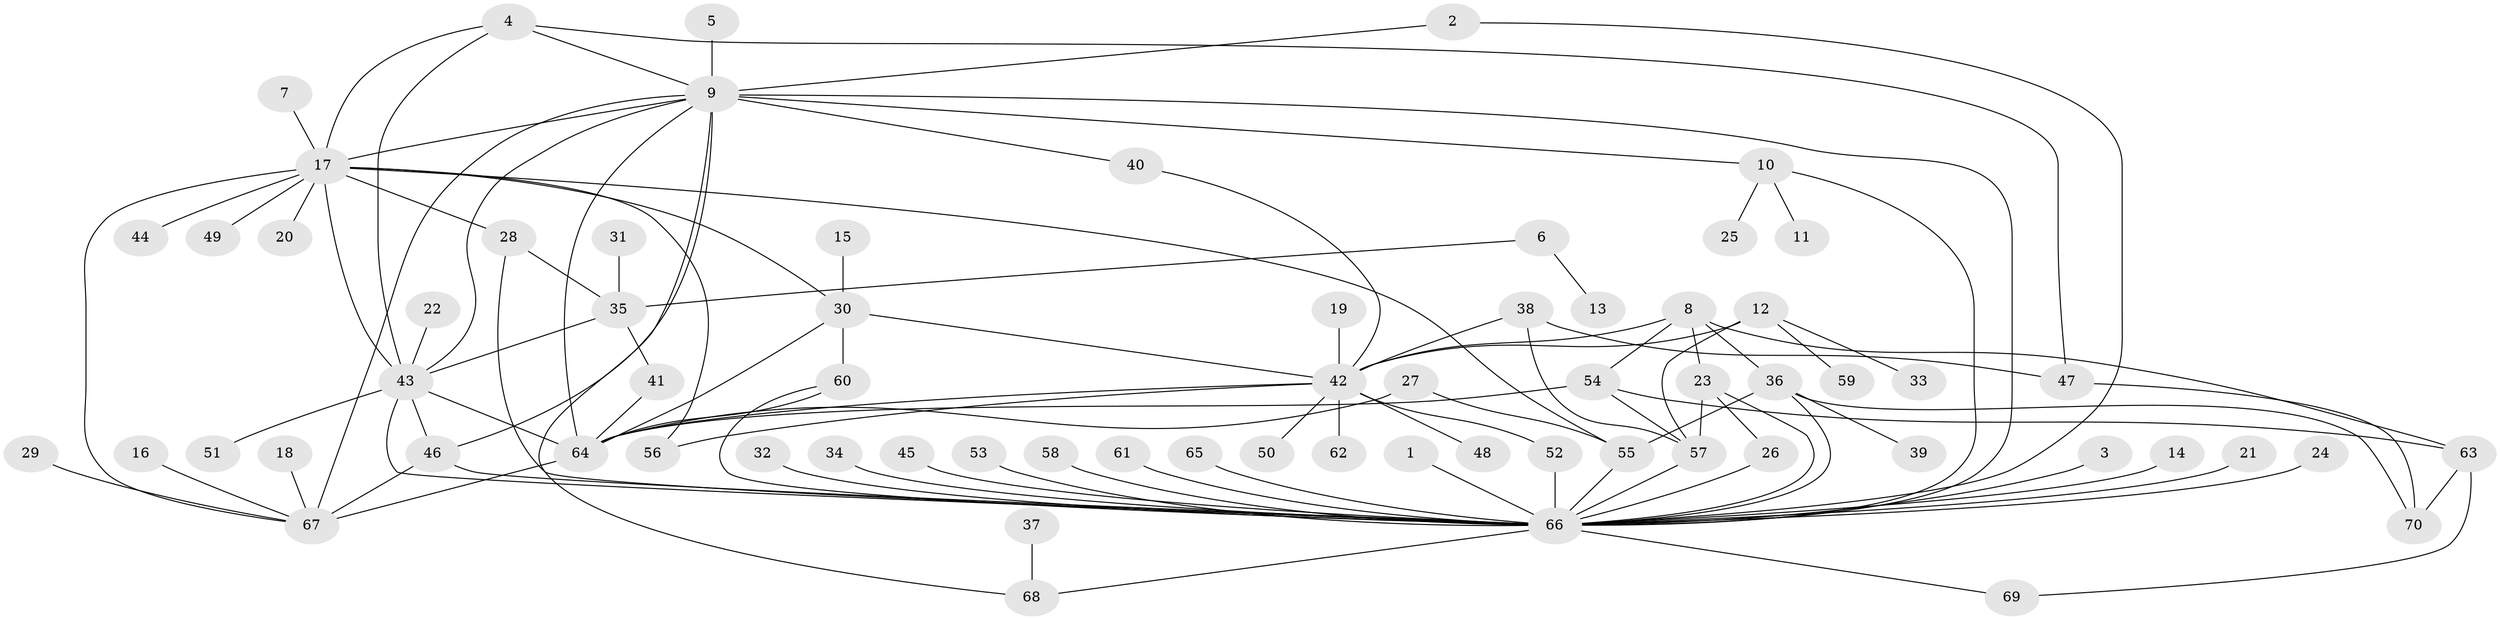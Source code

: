 // original degree distribution, {12: 0.007142857142857143, 31: 0.007142857142857143, 13: 0.007142857142857143, 9: 0.014285714285714285, 14: 0.014285714285714285, 1: 0.4857142857142857, 2: 0.22142857142857142, 4: 0.07142857142857142, 3: 0.12142857142857143, 6: 0.02857142857142857, 15: 0.007142857142857143, 5: 0.014285714285714285}
// Generated by graph-tools (version 1.1) at 2025/01/03/09/25 03:01:39]
// undirected, 70 vertices, 108 edges
graph export_dot {
graph [start="1"]
  node [color=gray90,style=filled];
  1;
  2;
  3;
  4;
  5;
  6;
  7;
  8;
  9;
  10;
  11;
  12;
  13;
  14;
  15;
  16;
  17;
  18;
  19;
  20;
  21;
  22;
  23;
  24;
  25;
  26;
  27;
  28;
  29;
  30;
  31;
  32;
  33;
  34;
  35;
  36;
  37;
  38;
  39;
  40;
  41;
  42;
  43;
  44;
  45;
  46;
  47;
  48;
  49;
  50;
  51;
  52;
  53;
  54;
  55;
  56;
  57;
  58;
  59;
  60;
  61;
  62;
  63;
  64;
  65;
  66;
  67;
  68;
  69;
  70;
  1 -- 66 [weight=1.0];
  2 -- 9 [weight=1.0];
  2 -- 66 [weight=1.0];
  3 -- 66 [weight=1.0];
  4 -- 9 [weight=1.0];
  4 -- 17 [weight=1.0];
  4 -- 43 [weight=1.0];
  4 -- 47 [weight=1.0];
  5 -- 9 [weight=1.0];
  6 -- 13 [weight=1.0];
  6 -- 35 [weight=1.0];
  7 -- 17 [weight=1.0];
  8 -- 23 [weight=1.0];
  8 -- 36 [weight=1.0];
  8 -- 42 [weight=1.0];
  8 -- 54 [weight=1.0];
  8 -- 63 [weight=1.0];
  9 -- 10 [weight=1.0];
  9 -- 17 [weight=1.0];
  9 -- 40 [weight=1.0];
  9 -- 43 [weight=1.0];
  9 -- 46 [weight=1.0];
  9 -- 64 [weight=1.0];
  9 -- 66 [weight=1.0];
  9 -- 67 [weight=1.0];
  9 -- 68 [weight=1.0];
  10 -- 11 [weight=1.0];
  10 -- 25 [weight=1.0];
  10 -- 66 [weight=1.0];
  12 -- 33 [weight=1.0];
  12 -- 42 [weight=2.0];
  12 -- 57 [weight=1.0];
  12 -- 59 [weight=1.0];
  14 -- 66 [weight=1.0];
  15 -- 30 [weight=1.0];
  16 -- 67 [weight=1.0];
  17 -- 20 [weight=1.0];
  17 -- 28 [weight=1.0];
  17 -- 30 [weight=1.0];
  17 -- 43 [weight=1.0];
  17 -- 44 [weight=1.0];
  17 -- 49 [weight=1.0];
  17 -- 55 [weight=1.0];
  17 -- 56 [weight=1.0];
  17 -- 67 [weight=1.0];
  18 -- 67 [weight=1.0];
  19 -- 42 [weight=1.0];
  21 -- 66 [weight=1.0];
  22 -- 43 [weight=1.0];
  23 -- 26 [weight=1.0];
  23 -- 57 [weight=1.0];
  23 -- 66 [weight=1.0];
  24 -- 66 [weight=1.0];
  26 -- 66 [weight=1.0];
  27 -- 55 [weight=1.0];
  27 -- 64 [weight=2.0];
  28 -- 35 [weight=1.0];
  28 -- 66 [weight=1.0];
  29 -- 67 [weight=1.0];
  30 -- 42 [weight=1.0];
  30 -- 60 [weight=1.0];
  30 -- 64 [weight=1.0];
  31 -- 35 [weight=1.0];
  32 -- 66 [weight=1.0];
  34 -- 66 [weight=1.0];
  35 -- 41 [weight=1.0];
  35 -- 43 [weight=1.0];
  36 -- 39 [weight=1.0];
  36 -- 55 [weight=1.0];
  36 -- 66 [weight=1.0];
  36 -- 70 [weight=1.0];
  37 -- 68 [weight=1.0];
  38 -- 42 [weight=1.0];
  38 -- 47 [weight=1.0];
  38 -- 57 [weight=1.0];
  40 -- 42 [weight=1.0];
  41 -- 64 [weight=1.0];
  42 -- 48 [weight=1.0];
  42 -- 50 [weight=1.0];
  42 -- 52 [weight=1.0];
  42 -- 56 [weight=1.0];
  42 -- 62 [weight=1.0];
  42 -- 64 [weight=1.0];
  43 -- 46 [weight=1.0];
  43 -- 51 [weight=2.0];
  43 -- 64 [weight=1.0];
  43 -- 66 [weight=1.0];
  45 -- 66 [weight=1.0];
  46 -- 66 [weight=1.0];
  46 -- 67 [weight=2.0];
  47 -- 70 [weight=1.0];
  52 -- 66 [weight=1.0];
  53 -- 66 [weight=1.0];
  54 -- 57 [weight=1.0];
  54 -- 63 [weight=1.0];
  54 -- 64 [weight=2.0];
  55 -- 66 [weight=1.0];
  57 -- 66 [weight=1.0];
  58 -- 66 [weight=1.0];
  60 -- 64 [weight=1.0];
  60 -- 66 [weight=1.0];
  61 -- 66 [weight=1.0];
  63 -- 69 [weight=1.0];
  63 -- 70 [weight=1.0];
  64 -- 67 [weight=1.0];
  65 -- 66 [weight=1.0];
  66 -- 68 [weight=1.0];
  66 -- 69 [weight=1.0];
}
